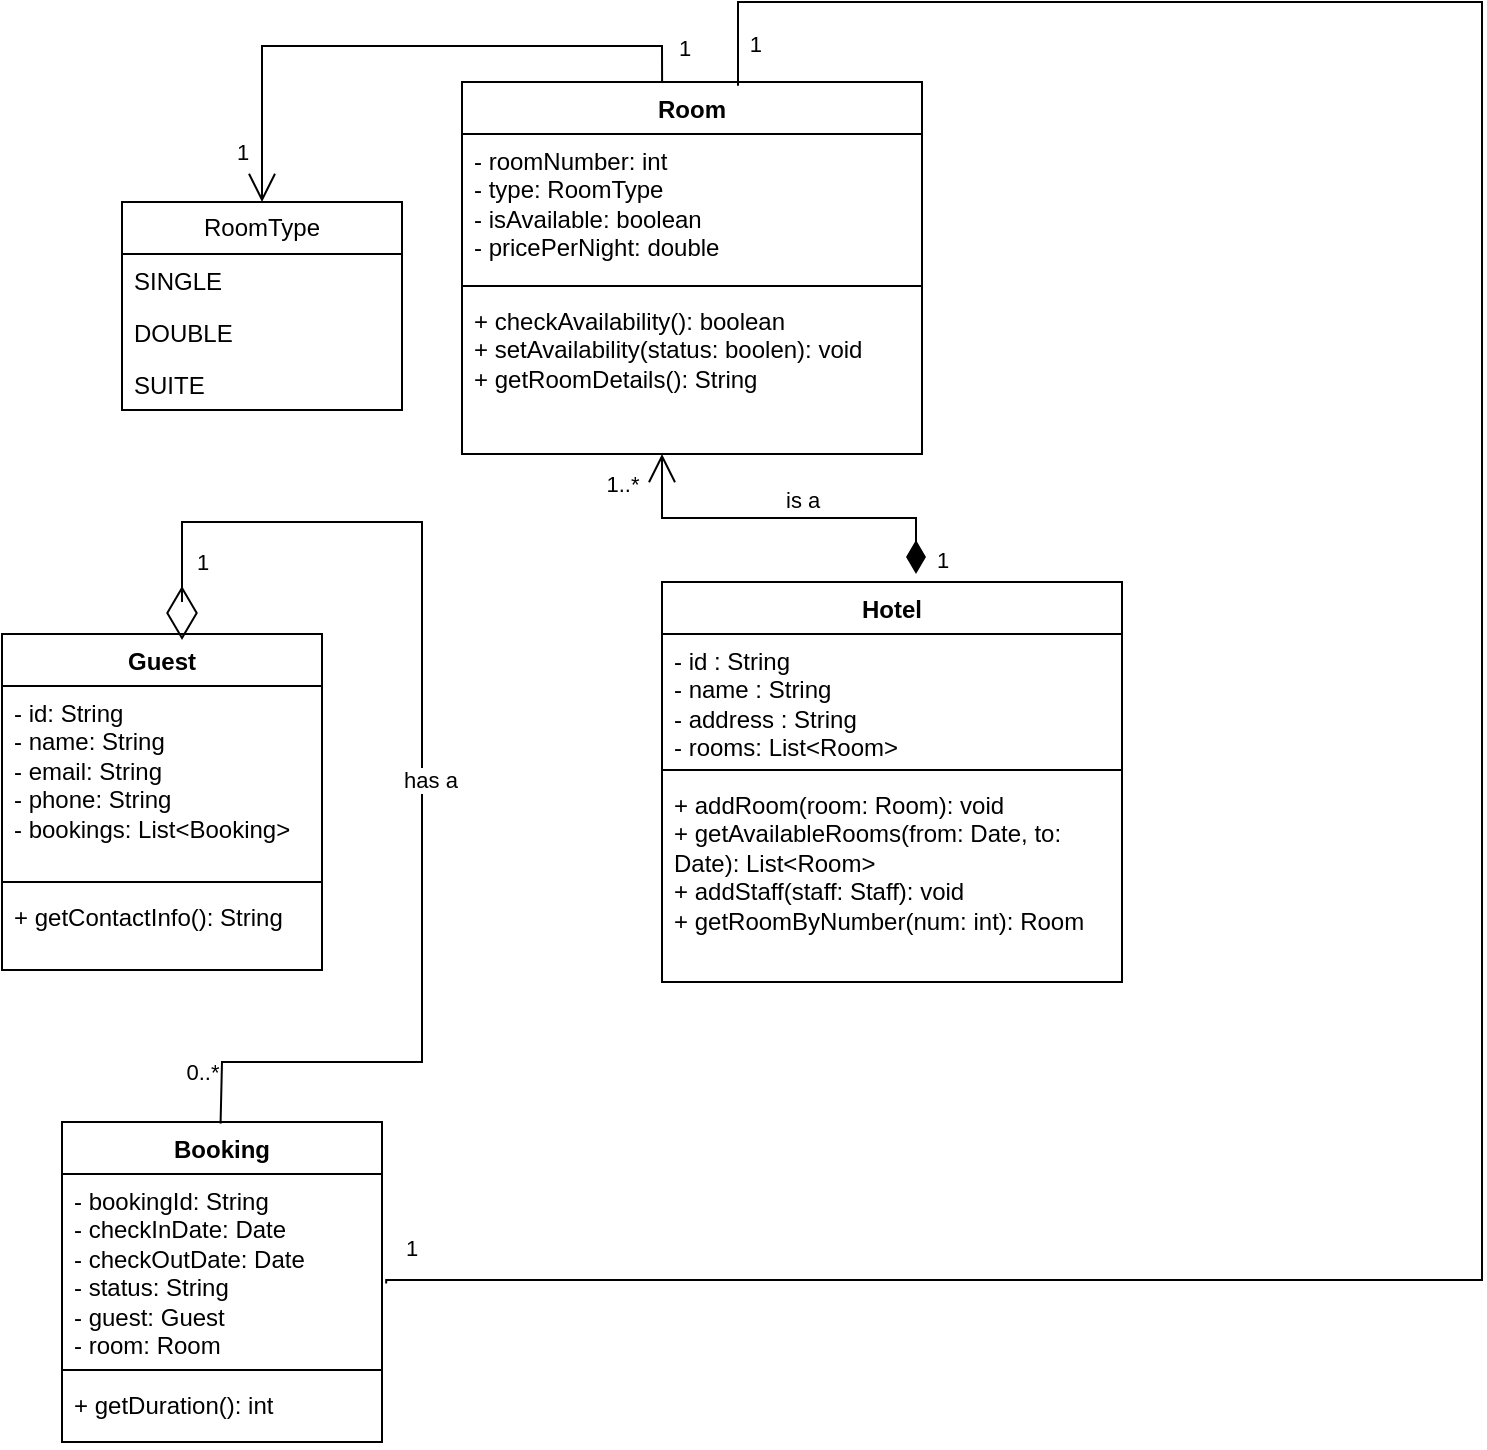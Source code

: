 <mxfile version="28.0.9">
  <diagram name="Page-1" id="gY9joF3YD0-PjVx57qXv">
    <mxGraphModel dx="2135" dy="910" grid="1" gridSize="10" guides="1" tooltips="1" connect="1" arrows="1" fold="1" page="1" pageScale="1" pageWidth="850" pageHeight="1100" math="0" shadow="0">
      <root>
        <mxCell id="0" />
        <mxCell id="1" parent="0" />
        <mxCell id="Kskn2MOylppoAT7lnNlY-1" value="Hotel" style="swimlane;fontStyle=1;align=center;verticalAlign=top;childLayout=stackLayout;horizontal=1;startSize=26;horizontalStack=0;resizeParent=1;resizeParentMax=0;resizeLast=0;collapsible=1;marginBottom=0;whiteSpace=wrap;html=1;" parent="1" vertex="1">
          <mxGeometry x="390" y="400" width="230" height="200" as="geometry">
            <mxRectangle x="350" y="240" width="70" height="30" as="alternateBounds" />
          </mxGeometry>
        </mxCell>
        <mxCell id="Kskn2MOylppoAT7lnNlY-2" value="- id : String&lt;br&gt;&lt;div&gt;- name : String&amp;nbsp;&lt;/div&gt;&lt;div&gt;- address : String&lt;/div&gt;&lt;div&gt;- rooms: List&amp;lt;Room&amp;gt;&lt;/div&gt;&lt;div&gt;- staff: List&amp;lt;Staff&amp;gt;&lt;/div&gt;" style="text;strokeColor=none;fillColor=none;align=left;verticalAlign=top;spacingLeft=4;spacingRight=4;overflow=hidden;rotatable=0;points=[[0,0.5],[1,0.5]];portConstraint=eastwest;whiteSpace=wrap;html=1;" parent="Kskn2MOylppoAT7lnNlY-1" vertex="1">
          <mxGeometry y="26" width="230" height="64" as="geometry" />
        </mxCell>
        <mxCell id="Kskn2MOylppoAT7lnNlY-3" value="" style="line;strokeWidth=1;fillColor=none;align=left;verticalAlign=middle;spacingTop=-1;spacingLeft=3;spacingRight=3;rotatable=0;labelPosition=right;points=[];portConstraint=eastwest;strokeColor=inherit;" parent="Kskn2MOylppoAT7lnNlY-1" vertex="1">
          <mxGeometry y="90" width="230" height="8" as="geometry" />
        </mxCell>
        <mxCell id="Kskn2MOylppoAT7lnNlY-4" value="&lt;div&gt;+ addRoom(room: Room): void&lt;/div&gt;&lt;div&gt;+ getAvailableRooms(from: Date, to: Date): List&amp;lt;Room&amp;gt;&lt;/div&gt;&lt;div&gt;+ addStaff(staff: Staff): void&lt;/div&gt;&lt;div&gt;+ getRoomByNumber(num: int): Room&lt;/div&gt;" style="text;strokeColor=none;fillColor=none;align=left;verticalAlign=top;spacingLeft=4;spacingRight=4;overflow=hidden;rotatable=0;points=[[0,0.5],[1,0.5]];portConstraint=eastwest;whiteSpace=wrap;html=1;" parent="Kskn2MOylppoAT7lnNlY-1" vertex="1">
          <mxGeometry y="98" width="230" height="102" as="geometry" />
        </mxCell>
        <mxCell id="AN0wBfZyaCoW5nnhu2_1-1" value="Room" style="swimlane;fontStyle=1;align=center;verticalAlign=top;childLayout=stackLayout;horizontal=1;startSize=26;horizontalStack=0;resizeParent=1;resizeParentMax=0;resizeLast=0;collapsible=1;marginBottom=0;whiteSpace=wrap;html=1;" parent="1" vertex="1">
          <mxGeometry x="290" y="150" width="230" height="186" as="geometry">
            <mxRectangle x="290" y="150" width="70" height="30" as="alternateBounds" />
          </mxGeometry>
        </mxCell>
        <mxCell id="AN0wBfZyaCoW5nnhu2_1-2" value="- roomNumber: int&lt;div&gt;- type: RoomType&lt;/div&gt;&lt;div&gt;- isAvailable: boolean&lt;/div&gt;&lt;div&gt;- pricePerNight: double&lt;/div&gt;" style="text;strokeColor=none;fillColor=none;align=left;verticalAlign=top;spacingLeft=4;spacingRight=4;overflow=hidden;rotatable=0;points=[[0,0.5],[1,0.5]];portConstraint=eastwest;whiteSpace=wrap;html=1;" parent="AN0wBfZyaCoW5nnhu2_1-1" vertex="1">
          <mxGeometry y="26" width="230" height="72" as="geometry" />
        </mxCell>
        <mxCell id="AN0wBfZyaCoW5nnhu2_1-3" value="" style="line;strokeWidth=1;fillColor=none;align=left;verticalAlign=middle;spacingTop=-1;spacingLeft=3;spacingRight=3;rotatable=0;labelPosition=right;points=[];portConstraint=eastwest;strokeColor=inherit;" parent="AN0wBfZyaCoW5nnhu2_1-1" vertex="1">
          <mxGeometry y="98" width="230" height="8" as="geometry" />
        </mxCell>
        <mxCell id="AN0wBfZyaCoW5nnhu2_1-4" value="+ checkAvailability(): boolean&lt;div&gt;+ setAvailability(status: boolen): void&lt;/div&gt;&lt;div&gt;+ getRoomDetails(): String&lt;/div&gt;" style="text;strokeColor=none;fillColor=none;align=left;verticalAlign=top;spacingLeft=4;spacingRight=4;overflow=hidden;rotatable=0;points=[[0,0.5],[1,0.5]];portConstraint=eastwest;whiteSpace=wrap;html=1;" parent="AN0wBfZyaCoW5nnhu2_1-1" vertex="1">
          <mxGeometry y="106" width="230" height="80" as="geometry" />
        </mxCell>
        <mxCell id="AN0wBfZyaCoW5nnhu2_1-8" value="RoomType" style="swimlane;fontStyle=0;childLayout=stackLayout;horizontal=1;startSize=26;fillColor=none;horizontalStack=0;resizeParent=1;resizeParentMax=0;resizeLast=0;collapsible=1;marginBottom=0;whiteSpace=wrap;html=1;" parent="1" vertex="1">
          <mxGeometry x="120" y="210" width="140" height="104" as="geometry">
            <mxRectangle x="120" y="210" width="100" height="30" as="alternateBounds" />
          </mxGeometry>
        </mxCell>
        <mxCell id="AN0wBfZyaCoW5nnhu2_1-9" value="SINGLE" style="text;strokeColor=none;fillColor=none;align=left;verticalAlign=top;spacingLeft=4;spacingRight=4;overflow=hidden;rotatable=0;points=[[0,0.5],[1,0.5]];portConstraint=eastwest;whiteSpace=wrap;html=1;" parent="AN0wBfZyaCoW5nnhu2_1-8" vertex="1">
          <mxGeometry y="26" width="140" height="26" as="geometry" />
        </mxCell>
        <mxCell id="AN0wBfZyaCoW5nnhu2_1-10" value="DOUBLE" style="text;strokeColor=none;fillColor=none;align=left;verticalAlign=top;spacingLeft=4;spacingRight=4;overflow=hidden;rotatable=0;points=[[0,0.5],[1,0.5]];portConstraint=eastwest;whiteSpace=wrap;html=1;" parent="AN0wBfZyaCoW5nnhu2_1-8" vertex="1">
          <mxGeometry y="52" width="140" height="26" as="geometry" />
        </mxCell>
        <mxCell id="AN0wBfZyaCoW5nnhu2_1-11" value="SUITE" style="text;strokeColor=none;fillColor=none;align=left;verticalAlign=top;spacingLeft=4;spacingRight=4;overflow=hidden;rotatable=0;points=[[0,0.5],[1,0.5]];portConstraint=eastwest;whiteSpace=wrap;html=1;" parent="AN0wBfZyaCoW5nnhu2_1-8" vertex="1">
          <mxGeometry y="78" width="140" height="26" as="geometry" />
        </mxCell>
        <mxCell id="AN0wBfZyaCoW5nnhu2_1-12" value="is a" style="endArrow=open;html=1;endSize=12;startArrow=diamondThin;startSize=14;startFill=1;edgeStyle=orthogonalEdgeStyle;align=left;verticalAlign=bottom;rounded=0;" parent="1" edge="1">
          <mxGeometry x="0.018" relative="1" as="geometry">
            <mxPoint x="517" y="396" as="sourcePoint" />
            <mxPoint x="390" y="336" as="targetPoint" />
            <Array as="points">
              <mxPoint x="517" y="368" />
              <mxPoint x="390" y="368" />
            </Array>
            <mxPoint as="offset" />
          </mxGeometry>
        </mxCell>
        <mxCell id="AN0wBfZyaCoW5nnhu2_1-17" value="1" style="edgeLabel;html=1;align=center;verticalAlign=middle;resizable=0;points=[];" parent="AN0wBfZyaCoW5nnhu2_1-12" vertex="1" connectable="0">
          <mxGeometry x="-0.925" relative="1" as="geometry">
            <mxPoint x="13" as="offset" />
          </mxGeometry>
        </mxCell>
        <mxCell id="AN0wBfZyaCoW5nnhu2_1-18" value="1..*" style="edgeLabel;html=1;align=center;verticalAlign=middle;resizable=0;points=[];" parent="AN0wBfZyaCoW5nnhu2_1-12" vertex="1" connectable="0">
          <mxGeometry x="0.983" y="2" relative="1" as="geometry">
            <mxPoint x="-18" y="13" as="offset" />
          </mxGeometry>
        </mxCell>
        <mxCell id="AN0wBfZyaCoW5nnhu2_1-19" value="" style="endArrow=open;endFill=1;endSize=12;html=1;rounded=0;entryX=0.5;entryY=0;entryDx=0;entryDy=0;exitX=0.435;exitY=0;exitDx=0;exitDy=0;exitPerimeter=0;" parent="1" source="AN0wBfZyaCoW5nnhu2_1-1" target="AN0wBfZyaCoW5nnhu2_1-8" edge="1">
          <mxGeometry width="160" relative="1" as="geometry">
            <mxPoint x="380" y="130" as="sourcePoint" />
            <mxPoint x="190" y="191.67" as="targetPoint" />
            <Array as="points">
              <mxPoint x="390" y="132" />
              <mxPoint x="190" y="132" />
            </Array>
          </mxGeometry>
        </mxCell>
        <mxCell id="AN0wBfZyaCoW5nnhu2_1-20" value="1" style="edgeLabel;html=1;align=center;verticalAlign=middle;resizable=0;points=[];" parent="AN0wBfZyaCoW5nnhu2_1-19" vertex="1" connectable="0">
          <mxGeometry x="-0.886" y="1" relative="1" as="geometry">
            <mxPoint x="12" as="offset" />
          </mxGeometry>
        </mxCell>
        <mxCell id="AN0wBfZyaCoW5nnhu2_1-21" value="1" style="edgeLabel;html=1;align=center;verticalAlign=middle;resizable=0;points=[];" parent="AN0wBfZyaCoW5nnhu2_1-19" vertex="1" connectable="0">
          <mxGeometry x="0.829" y="1" relative="1" as="geometry">
            <mxPoint x="-11" as="offset" />
          </mxGeometry>
        </mxCell>
        <mxCell id="AN0wBfZyaCoW5nnhu2_1-26" value="Guest" style="swimlane;fontStyle=1;align=center;verticalAlign=top;childLayout=stackLayout;horizontal=1;startSize=26;horizontalStack=0;resizeParent=1;resizeParentMax=0;resizeLast=0;collapsible=1;marginBottom=0;whiteSpace=wrap;html=1;" parent="1" vertex="1">
          <mxGeometry x="60" y="426" width="160" height="168" as="geometry" />
        </mxCell>
        <mxCell id="AN0wBfZyaCoW5nnhu2_1-27" value="&lt;div&gt;- id: String&lt;/div&gt;- name: String&amp;nbsp;&lt;div&gt;- email: String&amp;nbsp;&lt;/div&gt;&lt;div&gt;- phone: String&lt;/div&gt;&lt;div&gt;- bookings: List&amp;lt;Booking&amp;gt;&lt;/div&gt;" style="text;strokeColor=none;fillColor=none;align=left;verticalAlign=top;spacingLeft=4;spacingRight=4;overflow=hidden;rotatable=0;points=[[0,0.5],[1,0.5]];portConstraint=eastwest;whiteSpace=wrap;html=1;" parent="AN0wBfZyaCoW5nnhu2_1-26" vertex="1">
          <mxGeometry y="26" width="160" height="94" as="geometry" />
        </mxCell>
        <mxCell id="AN0wBfZyaCoW5nnhu2_1-28" value="" style="line;strokeWidth=1;fillColor=none;align=left;verticalAlign=middle;spacingTop=-1;spacingLeft=3;spacingRight=3;rotatable=0;labelPosition=right;points=[];portConstraint=eastwest;strokeColor=inherit;" parent="AN0wBfZyaCoW5nnhu2_1-26" vertex="1">
          <mxGeometry y="120" width="160" height="8" as="geometry" />
        </mxCell>
        <mxCell id="AN0wBfZyaCoW5nnhu2_1-29" value="+ getContactInfo(): String" style="text;strokeColor=none;fillColor=none;align=left;verticalAlign=top;spacingLeft=4;spacingRight=4;overflow=hidden;rotatable=0;points=[[0,0.5],[1,0.5]];portConstraint=eastwest;whiteSpace=wrap;html=1;" parent="AN0wBfZyaCoW5nnhu2_1-26" vertex="1">
          <mxGeometry y="128" width="160" height="40" as="geometry" />
        </mxCell>
        <mxCell id="AN0wBfZyaCoW5nnhu2_1-30" value="Booking" style="swimlane;fontStyle=1;align=center;verticalAlign=top;childLayout=stackLayout;horizontal=1;startSize=26;horizontalStack=0;resizeParent=1;resizeParentMax=0;resizeLast=0;collapsible=1;marginBottom=0;whiteSpace=wrap;html=1;" parent="1" vertex="1">
          <mxGeometry x="90" y="670" width="160" height="160" as="geometry" />
        </mxCell>
        <mxCell id="AN0wBfZyaCoW5nnhu2_1-31" value="- bookingId: String&lt;div&gt;- checkInDate: Date&lt;/div&gt;&lt;div&gt;- checkOutDate: Date&lt;/div&gt;&lt;div&gt;- status: String&lt;/div&gt;&lt;div&gt;- guest: Guest&lt;/div&gt;&lt;div&gt;- room: Room&lt;/div&gt;" style="text;strokeColor=none;fillColor=none;align=left;verticalAlign=top;spacingLeft=4;spacingRight=4;overflow=hidden;rotatable=0;points=[[0,0.5],[1,0.5]];portConstraint=eastwest;whiteSpace=wrap;html=1;" parent="AN0wBfZyaCoW5nnhu2_1-30" vertex="1">
          <mxGeometry y="26" width="160" height="94" as="geometry" />
        </mxCell>
        <mxCell id="AN0wBfZyaCoW5nnhu2_1-32" value="" style="line;strokeWidth=1;fillColor=none;align=left;verticalAlign=middle;spacingTop=-1;spacingLeft=3;spacingRight=3;rotatable=0;labelPosition=right;points=[];portConstraint=eastwest;strokeColor=inherit;" parent="AN0wBfZyaCoW5nnhu2_1-30" vertex="1">
          <mxGeometry y="120" width="160" height="8" as="geometry" />
        </mxCell>
        <mxCell id="AN0wBfZyaCoW5nnhu2_1-33" value="+ getDuration(): int" style="text;strokeColor=none;fillColor=none;align=left;verticalAlign=top;spacingLeft=4;spacingRight=4;overflow=hidden;rotatable=0;points=[[0,0.5],[1,0.5]];portConstraint=eastwest;whiteSpace=wrap;html=1;" parent="AN0wBfZyaCoW5nnhu2_1-30" vertex="1">
          <mxGeometry y="128" width="160" height="32" as="geometry" />
        </mxCell>
        <mxCell id="AN0wBfZyaCoW5nnhu2_1-34" value="" style="endArrow=diamondThin;endFill=0;endSize=24;html=1;rounded=0;entryX=0.567;entryY=0.013;entryDx=0;entryDy=0;entryPerimeter=0;exitX=0.5;exitY=0;exitDx=0;exitDy=0;" parent="1" edge="1">
          <mxGeometry width="160" relative="1" as="geometry">
            <mxPoint x="169.28" y="670.82" as="sourcePoint" />
            <mxPoint x="150.0" y="429.004" as="targetPoint" />
            <Array as="points">
              <mxPoint x="170" y="640" />
              <mxPoint x="220" y="640" />
              <mxPoint x="270" y="640" />
              <mxPoint x="270" y="560" />
              <mxPoint x="270" y="370" />
              <mxPoint x="150" y="370" />
              <mxPoint x="150" y="410" />
            </Array>
          </mxGeometry>
        </mxCell>
        <mxCell id="AN0wBfZyaCoW5nnhu2_1-38" value="0..*" style="edgeLabel;html=1;align=center;verticalAlign=middle;resizable=0;points=[];" parent="AN0wBfZyaCoW5nnhu2_1-34" vertex="1" connectable="0">
          <mxGeometry x="-0.908" relative="1" as="geometry">
            <mxPoint x="-10" as="offset" />
          </mxGeometry>
        </mxCell>
        <mxCell id="AN0wBfZyaCoW5nnhu2_1-39" value="1" style="edgeLabel;html=1;align=center;verticalAlign=middle;resizable=0;points=[];" parent="AN0wBfZyaCoW5nnhu2_1-34" vertex="1" connectable="0">
          <mxGeometry x="0.925" y="2" relative="1" as="geometry">
            <mxPoint x="8" y="-17" as="offset" />
          </mxGeometry>
        </mxCell>
        <mxCell id="ithQqcvLm4VSc6w3O1Kl-5" value="has a" style="edgeLabel;html=1;align=center;verticalAlign=middle;resizable=0;points=[];" vertex="1" connectable="0" parent="AN0wBfZyaCoW5nnhu2_1-34">
          <mxGeometry x="-0.061" y="-4" relative="1" as="geometry">
            <mxPoint as="offset" />
          </mxGeometry>
        </mxCell>
        <mxCell id="ithQqcvLm4VSc6w3O1Kl-2" value="" style="endArrow=none;html=1;edgeStyle=orthogonalEdgeStyle;rounded=0;entryX=0.6;entryY=0.01;entryDx=0;entryDy=0;entryPerimeter=0;exitX=1.013;exitY=0.582;exitDx=0;exitDy=0;exitPerimeter=0;" edge="1" parent="1" source="AN0wBfZyaCoW5nnhu2_1-31" target="AN0wBfZyaCoW5nnhu2_1-1">
          <mxGeometry relative="1" as="geometry">
            <mxPoint x="260" y="749" as="sourcePoint" />
            <mxPoint x="430" y="110" as="targetPoint" />
            <Array as="points">
              <mxPoint x="252" y="749" />
              <mxPoint x="800" y="749" />
              <mxPoint x="800" y="110" />
              <mxPoint x="428" y="110" />
            </Array>
          </mxGeometry>
        </mxCell>
        <mxCell id="ithQqcvLm4VSc6w3O1Kl-3" value="1" style="edgeLabel;resizable=0;html=1;align=left;verticalAlign=bottom;" connectable="0" vertex="1" parent="ithQqcvLm4VSc6w3O1Kl-2">
          <mxGeometry x="-1" relative="1" as="geometry">
            <mxPoint x="8" y="-9" as="offset" />
          </mxGeometry>
        </mxCell>
        <mxCell id="ithQqcvLm4VSc6w3O1Kl-4" value="1" style="edgeLabel;resizable=0;html=1;align=right;verticalAlign=bottom;" connectable="0" vertex="1" parent="ithQqcvLm4VSc6w3O1Kl-2">
          <mxGeometry x="1" relative="1" as="geometry">
            <mxPoint x="12" y="-12" as="offset" />
          </mxGeometry>
        </mxCell>
      </root>
    </mxGraphModel>
  </diagram>
</mxfile>
